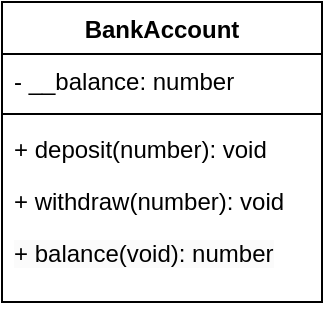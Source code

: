 <mxfile version="24.7.7">
  <diagram name="Page-1" id="22rNjC21smRtmL4GYO43">
    <mxGraphModel dx="600" dy="298" grid="1" gridSize="10" guides="1" tooltips="1" connect="1" arrows="1" fold="1" page="1" pageScale="1" pageWidth="850" pageHeight="1100" math="0" shadow="0">
      <root>
        <mxCell id="0" />
        <mxCell id="1" parent="0" />
        <mxCell id="sVloIf-c4fIsjKI-a9Eu-1" value="BankAccount&lt;div&gt;&lt;br&gt;&lt;/div&gt;" style="swimlane;fontStyle=1;align=center;verticalAlign=top;childLayout=stackLayout;horizontal=1;startSize=26;horizontalStack=0;resizeParent=1;resizeParentMax=0;resizeLast=0;collapsible=1;marginBottom=0;whiteSpace=wrap;html=1;" vertex="1" parent="1">
          <mxGeometry x="170" y="130" width="160" height="150" as="geometry" />
        </mxCell>
        <mxCell id="sVloIf-c4fIsjKI-a9Eu-2" value="- __balance: number" style="text;strokeColor=none;fillColor=none;align=left;verticalAlign=top;spacingLeft=4;spacingRight=4;overflow=hidden;rotatable=0;points=[[0,0.5],[1,0.5]];portConstraint=eastwest;whiteSpace=wrap;html=1;" vertex="1" parent="sVloIf-c4fIsjKI-a9Eu-1">
          <mxGeometry y="26" width="160" height="26" as="geometry" />
        </mxCell>
        <mxCell id="sVloIf-c4fIsjKI-a9Eu-3" value="" style="line;strokeWidth=1;fillColor=none;align=left;verticalAlign=middle;spacingTop=-1;spacingLeft=3;spacingRight=3;rotatable=0;labelPosition=right;points=[];portConstraint=eastwest;strokeColor=inherit;" vertex="1" parent="sVloIf-c4fIsjKI-a9Eu-1">
          <mxGeometry y="52" width="160" height="8" as="geometry" />
        </mxCell>
        <mxCell id="sVloIf-c4fIsjKI-a9Eu-5" value="+ deposit(number): void" style="text;strokeColor=none;fillColor=none;align=left;verticalAlign=top;spacingLeft=4;spacingRight=4;overflow=hidden;rotatable=0;points=[[0,0.5],[1,0.5]];portConstraint=eastwest;whiteSpace=wrap;html=1;" vertex="1" parent="sVloIf-c4fIsjKI-a9Eu-1">
          <mxGeometry y="60" width="160" height="26" as="geometry" />
        </mxCell>
        <mxCell id="sVloIf-c4fIsjKI-a9Eu-7" value="+ withdraw(number): void" style="text;strokeColor=none;fillColor=none;align=left;verticalAlign=top;spacingLeft=4;spacingRight=4;overflow=hidden;rotatable=0;points=[[0,0.5],[1,0.5]];portConstraint=eastwest;whiteSpace=wrap;html=1;" vertex="1" parent="sVloIf-c4fIsjKI-a9Eu-1">
          <mxGeometry y="86" width="160" height="26" as="geometry" />
        </mxCell>
        <mxCell id="sVloIf-c4fIsjKI-a9Eu-4" value="&lt;span style=&quot;color: rgb(0, 0, 0); font-family: Helvetica; font-size: 12px; font-style: normal; font-variant-ligatures: normal; font-variant-caps: normal; font-weight: 400; letter-spacing: normal; orphans: 2; text-align: left; text-indent: 0px; text-transform: none; widows: 2; word-spacing: 0px; -webkit-text-stroke-width: 0px; white-space: normal; background-color: rgb(251, 251, 251); text-decoration-thickness: initial; text-decoration-style: initial; text-decoration-color: initial; display: inline !important; float: none;&quot;&gt;+ balance(void): number&lt;/span&gt;" style="text;strokeColor=none;fillColor=none;align=left;verticalAlign=top;spacingLeft=4;spacingRight=4;overflow=hidden;rotatable=0;points=[[0,0.5],[1,0.5]];portConstraint=eastwest;whiteSpace=wrap;html=1;" vertex="1" parent="sVloIf-c4fIsjKI-a9Eu-1">
          <mxGeometry y="112" width="160" height="38" as="geometry" />
        </mxCell>
      </root>
    </mxGraphModel>
  </diagram>
</mxfile>
